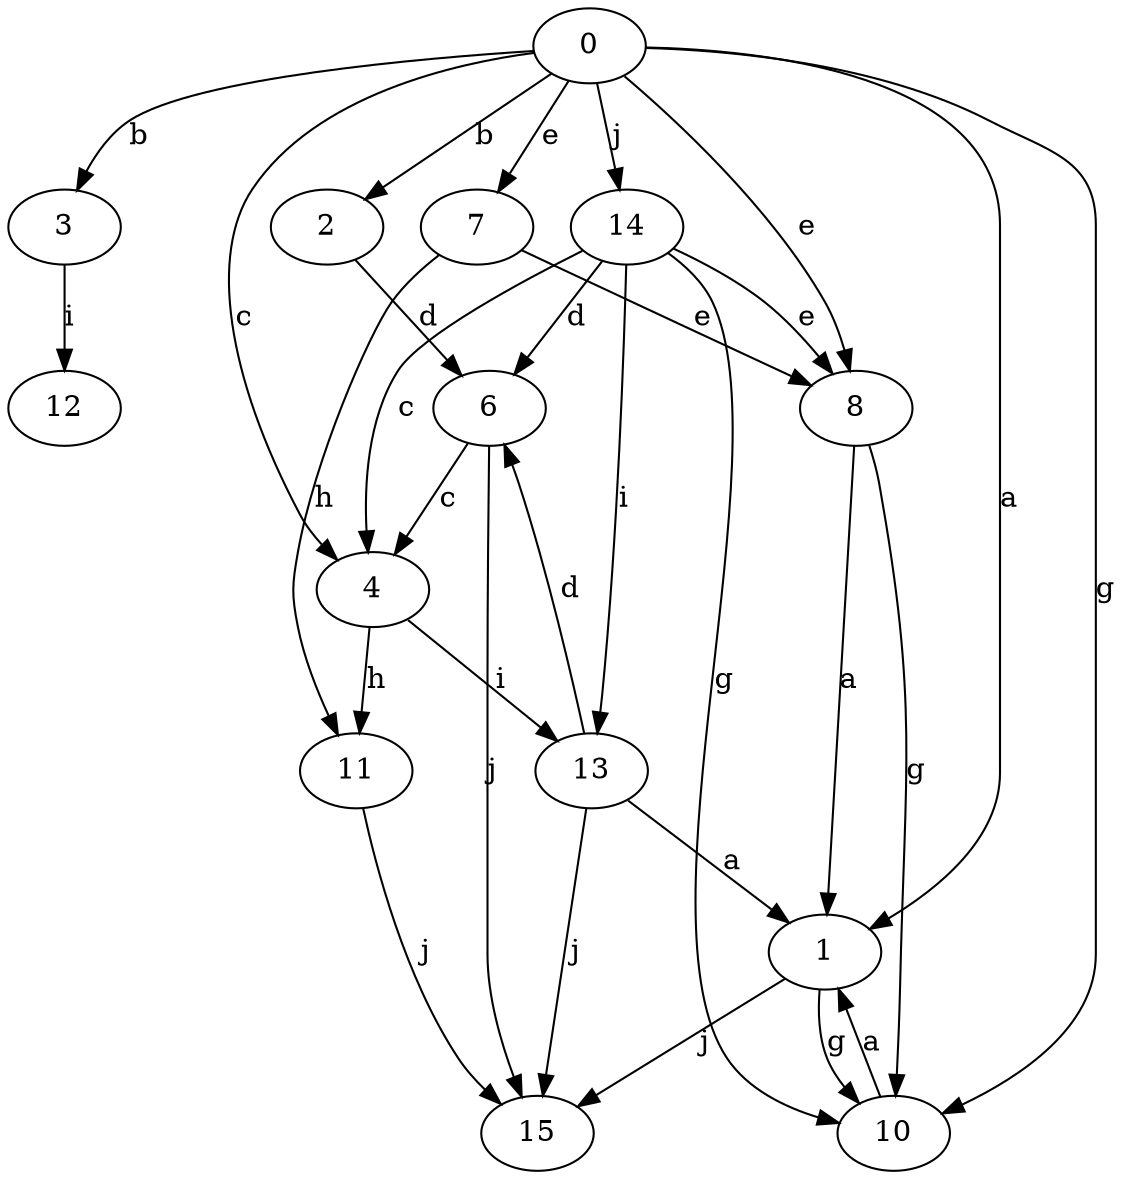 strict digraph  {
1;
2;
3;
4;
6;
7;
8;
10;
11;
12;
13;
0;
14;
15;
1 -> 10  [label=g];
1 -> 15  [label=j];
2 -> 6  [label=d];
3 -> 12  [label=i];
4 -> 11  [label=h];
4 -> 13  [label=i];
6 -> 4  [label=c];
6 -> 15  [label=j];
7 -> 8  [label=e];
7 -> 11  [label=h];
8 -> 1  [label=a];
8 -> 10  [label=g];
10 -> 1  [label=a];
11 -> 15  [label=j];
13 -> 1  [label=a];
13 -> 6  [label=d];
13 -> 15  [label=j];
0 -> 1  [label=a];
0 -> 2  [label=b];
0 -> 3  [label=b];
0 -> 4  [label=c];
0 -> 7  [label=e];
0 -> 8  [label=e];
0 -> 10  [label=g];
0 -> 14  [label=j];
14 -> 4  [label=c];
14 -> 6  [label=d];
14 -> 8  [label=e];
14 -> 10  [label=g];
14 -> 13  [label=i];
}

